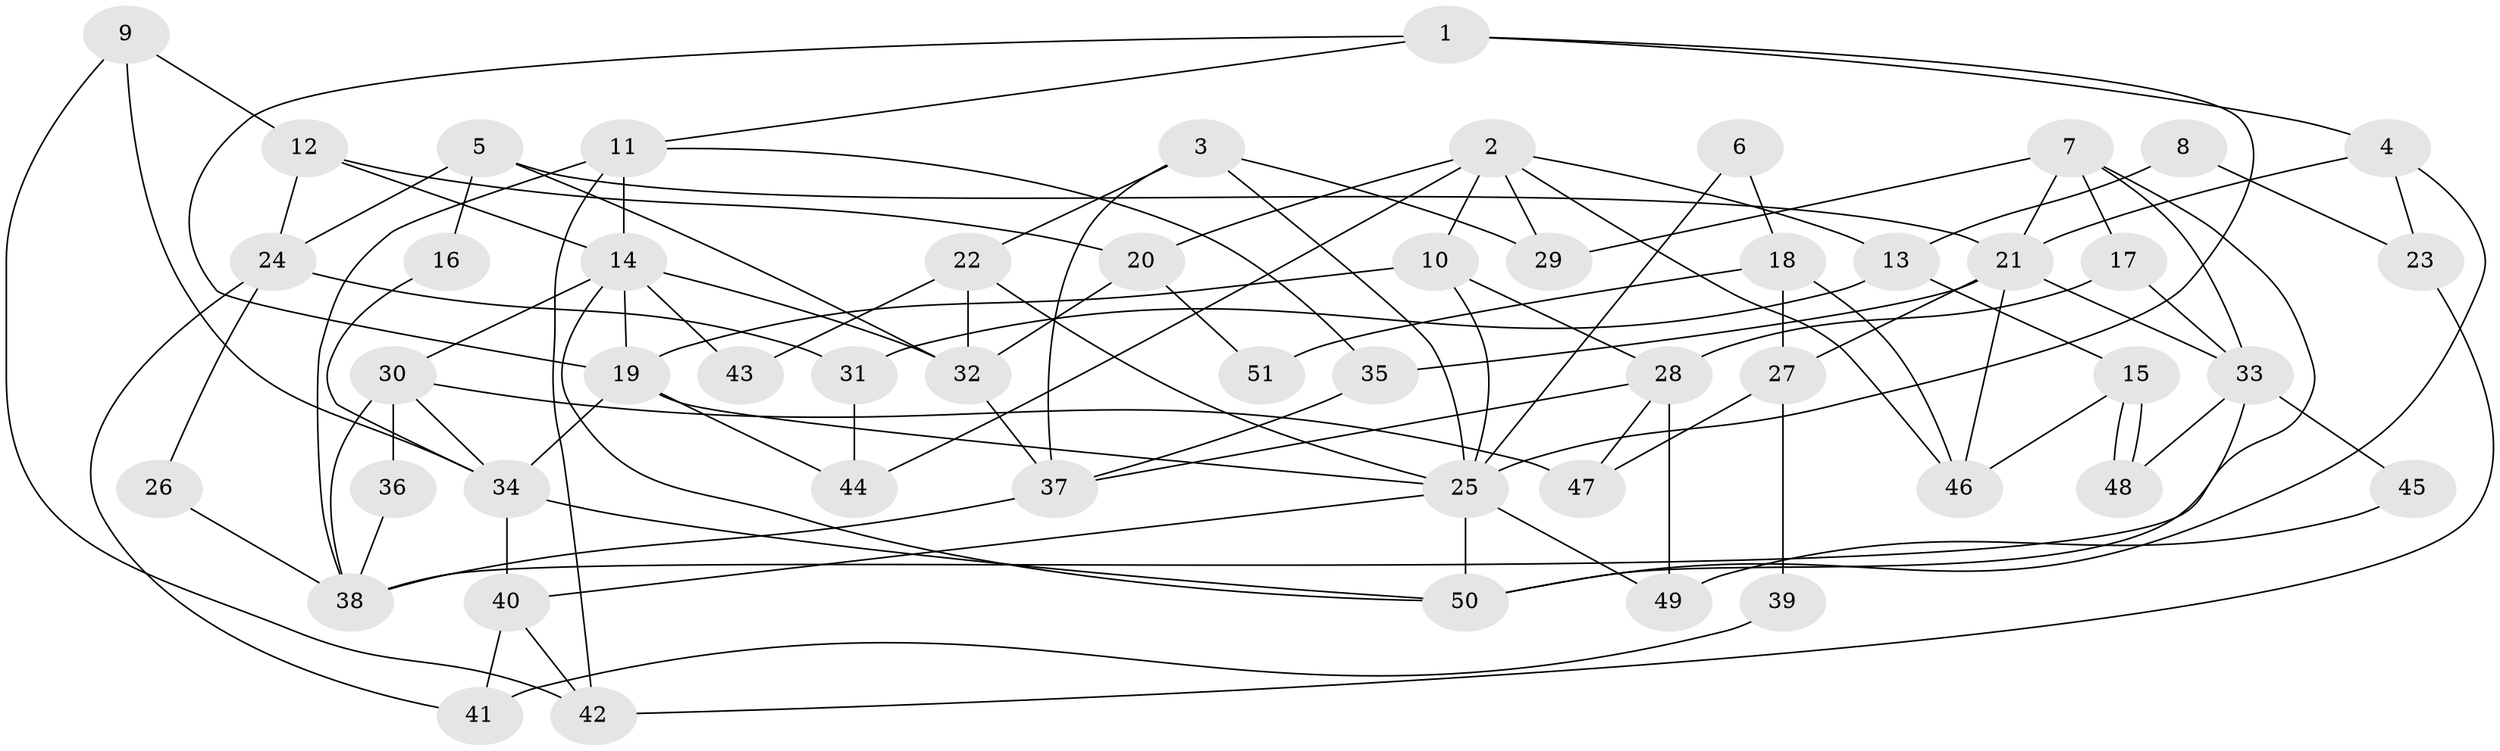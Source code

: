 // Generated by graph-tools (version 1.1) at 2025/36/03/09/25 02:36:07]
// undirected, 51 vertices, 102 edges
graph export_dot {
graph [start="1"]
  node [color=gray90,style=filled];
  1;
  2;
  3;
  4;
  5;
  6;
  7;
  8;
  9;
  10;
  11;
  12;
  13;
  14;
  15;
  16;
  17;
  18;
  19;
  20;
  21;
  22;
  23;
  24;
  25;
  26;
  27;
  28;
  29;
  30;
  31;
  32;
  33;
  34;
  35;
  36;
  37;
  38;
  39;
  40;
  41;
  42;
  43;
  44;
  45;
  46;
  47;
  48;
  49;
  50;
  51;
  1 -- 4;
  1 -- 25;
  1 -- 11;
  1 -- 19;
  2 -- 10;
  2 -- 44;
  2 -- 13;
  2 -- 20;
  2 -- 29;
  2 -- 46;
  3 -- 37;
  3 -- 29;
  3 -- 22;
  3 -- 25;
  4 -- 50;
  4 -- 21;
  4 -- 23;
  5 -- 32;
  5 -- 21;
  5 -- 16;
  5 -- 24;
  6 -- 25;
  6 -- 18;
  7 -- 21;
  7 -- 38;
  7 -- 17;
  7 -- 29;
  7 -- 33;
  8 -- 13;
  8 -- 23;
  9 -- 34;
  9 -- 42;
  9 -- 12;
  10 -- 19;
  10 -- 25;
  10 -- 28;
  11 -- 14;
  11 -- 35;
  11 -- 38;
  11 -- 42;
  12 -- 20;
  12 -- 14;
  12 -- 24;
  13 -- 15;
  13 -- 31;
  14 -- 30;
  14 -- 19;
  14 -- 32;
  14 -- 43;
  14 -- 50;
  15 -- 48;
  15 -- 48;
  15 -- 46;
  16 -- 34;
  17 -- 33;
  17 -- 28;
  18 -- 27;
  18 -- 46;
  18 -- 51;
  19 -- 25;
  19 -- 34;
  19 -- 44;
  20 -- 32;
  20 -- 51;
  21 -- 35;
  21 -- 33;
  21 -- 27;
  21 -- 46;
  22 -- 25;
  22 -- 32;
  22 -- 43;
  23 -- 42;
  24 -- 26;
  24 -- 31;
  24 -- 41;
  25 -- 40;
  25 -- 49;
  25 -- 50;
  26 -- 38;
  27 -- 47;
  27 -- 39;
  28 -- 37;
  28 -- 47;
  28 -- 49;
  30 -- 38;
  30 -- 34;
  30 -- 36;
  30 -- 47;
  31 -- 44;
  32 -- 37;
  33 -- 50;
  33 -- 45;
  33 -- 48;
  34 -- 50;
  34 -- 40;
  35 -- 37;
  36 -- 38;
  37 -- 38;
  39 -- 41;
  40 -- 41;
  40 -- 42;
  45 -- 49;
}
